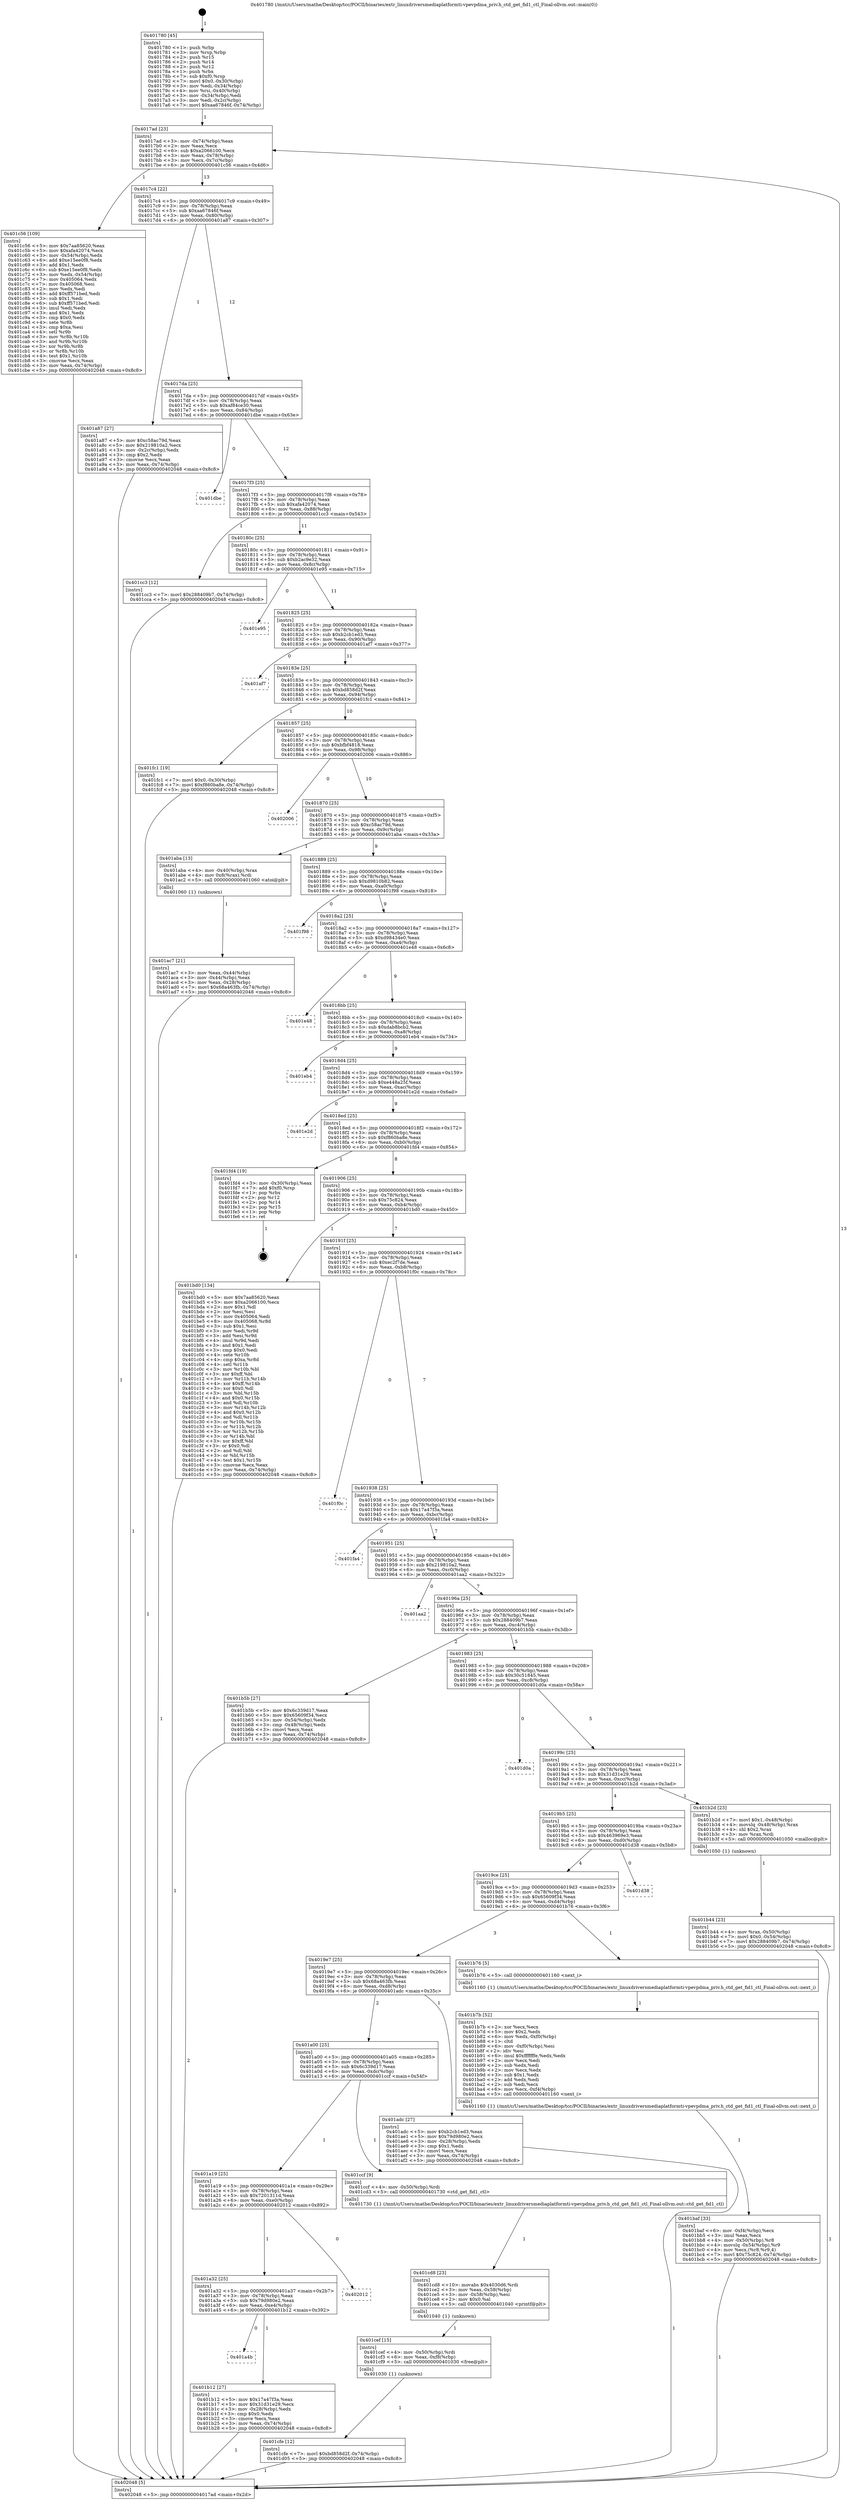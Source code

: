 digraph "0x401780" {
  label = "0x401780 (/mnt/c/Users/mathe/Desktop/tcc/POCII/binaries/extr_linuxdriversmediaplatformti-vpevpdma_priv.h_ctd_get_fid1_ctl_Final-ollvm.out::main(0))"
  labelloc = "t"
  node[shape=record]

  Entry [label="",width=0.3,height=0.3,shape=circle,fillcolor=black,style=filled]
  "0x4017ad" [label="{
     0x4017ad [23]\l
     | [instrs]\l
     &nbsp;&nbsp;0x4017ad \<+3\>: mov -0x74(%rbp),%eax\l
     &nbsp;&nbsp;0x4017b0 \<+2\>: mov %eax,%ecx\l
     &nbsp;&nbsp;0x4017b2 \<+6\>: sub $0xa2066100,%ecx\l
     &nbsp;&nbsp;0x4017b8 \<+3\>: mov %eax,-0x78(%rbp)\l
     &nbsp;&nbsp;0x4017bb \<+3\>: mov %ecx,-0x7c(%rbp)\l
     &nbsp;&nbsp;0x4017be \<+6\>: je 0000000000401c56 \<main+0x4d6\>\l
  }"]
  "0x401c56" [label="{
     0x401c56 [109]\l
     | [instrs]\l
     &nbsp;&nbsp;0x401c56 \<+5\>: mov $0x7aa85620,%eax\l
     &nbsp;&nbsp;0x401c5b \<+5\>: mov $0xafa42074,%ecx\l
     &nbsp;&nbsp;0x401c60 \<+3\>: mov -0x54(%rbp),%edx\l
     &nbsp;&nbsp;0x401c63 \<+6\>: add $0xe15ee0f8,%edx\l
     &nbsp;&nbsp;0x401c69 \<+3\>: add $0x1,%edx\l
     &nbsp;&nbsp;0x401c6c \<+6\>: sub $0xe15ee0f8,%edx\l
     &nbsp;&nbsp;0x401c72 \<+3\>: mov %edx,-0x54(%rbp)\l
     &nbsp;&nbsp;0x401c75 \<+7\>: mov 0x405064,%edx\l
     &nbsp;&nbsp;0x401c7c \<+7\>: mov 0x405068,%esi\l
     &nbsp;&nbsp;0x401c83 \<+2\>: mov %edx,%edi\l
     &nbsp;&nbsp;0x401c85 \<+6\>: add $0xff571bed,%edi\l
     &nbsp;&nbsp;0x401c8b \<+3\>: sub $0x1,%edi\l
     &nbsp;&nbsp;0x401c8e \<+6\>: sub $0xff571bed,%edi\l
     &nbsp;&nbsp;0x401c94 \<+3\>: imul %edi,%edx\l
     &nbsp;&nbsp;0x401c97 \<+3\>: and $0x1,%edx\l
     &nbsp;&nbsp;0x401c9a \<+3\>: cmp $0x0,%edx\l
     &nbsp;&nbsp;0x401c9d \<+4\>: sete %r8b\l
     &nbsp;&nbsp;0x401ca1 \<+3\>: cmp $0xa,%esi\l
     &nbsp;&nbsp;0x401ca4 \<+4\>: setl %r9b\l
     &nbsp;&nbsp;0x401ca8 \<+3\>: mov %r8b,%r10b\l
     &nbsp;&nbsp;0x401cab \<+3\>: and %r9b,%r10b\l
     &nbsp;&nbsp;0x401cae \<+3\>: xor %r9b,%r8b\l
     &nbsp;&nbsp;0x401cb1 \<+3\>: or %r8b,%r10b\l
     &nbsp;&nbsp;0x401cb4 \<+4\>: test $0x1,%r10b\l
     &nbsp;&nbsp;0x401cb8 \<+3\>: cmovne %ecx,%eax\l
     &nbsp;&nbsp;0x401cbb \<+3\>: mov %eax,-0x74(%rbp)\l
     &nbsp;&nbsp;0x401cbe \<+5\>: jmp 0000000000402048 \<main+0x8c8\>\l
  }"]
  "0x4017c4" [label="{
     0x4017c4 [22]\l
     | [instrs]\l
     &nbsp;&nbsp;0x4017c4 \<+5\>: jmp 00000000004017c9 \<main+0x49\>\l
     &nbsp;&nbsp;0x4017c9 \<+3\>: mov -0x78(%rbp),%eax\l
     &nbsp;&nbsp;0x4017cc \<+5\>: sub $0xaa67846f,%eax\l
     &nbsp;&nbsp;0x4017d1 \<+3\>: mov %eax,-0x80(%rbp)\l
     &nbsp;&nbsp;0x4017d4 \<+6\>: je 0000000000401a87 \<main+0x307\>\l
  }"]
  Exit [label="",width=0.3,height=0.3,shape=circle,fillcolor=black,style=filled,peripheries=2]
  "0x401a87" [label="{
     0x401a87 [27]\l
     | [instrs]\l
     &nbsp;&nbsp;0x401a87 \<+5\>: mov $0xc58ac79d,%eax\l
     &nbsp;&nbsp;0x401a8c \<+5\>: mov $0x219810a2,%ecx\l
     &nbsp;&nbsp;0x401a91 \<+3\>: mov -0x2c(%rbp),%edx\l
     &nbsp;&nbsp;0x401a94 \<+3\>: cmp $0x2,%edx\l
     &nbsp;&nbsp;0x401a97 \<+3\>: cmovne %ecx,%eax\l
     &nbsp;&nbsp;0x401a9a \<+3\>: mov %eax,-0x74(%rbp)\l
     &nbsp;&nbsp;0x401a9d \<+5\>: jmp 0000000000402048 \<main+0x8c8\>\l
  }"]
  "0x4017da" [label="{
     0x4017da [25]\l
     | [instrs]\l
     &nbsp;&nbsp;0x4017da \<+5\>: jmp 00000000004017df \<main+0x5f\>\l
     &nbsp;&nbsp;0x4017df \<+3\>: mov -0x78(%rbp),%eax\l
     &nbsp;&nbsp;0x4017e2 \<+5\>: sub $0xaf84ce30,%eax\l
     &nbsp;&nbsp;0x4017e7 \<+6\>: mov %eax,-0x84(%rbp)\l
     &nbsp;&nbsp;0x4017ed \<+6\>: je 0000000000401dbe \<main+0x63e\>\l
  }"]
  "0x402048" [label="{
     0x402048 [5]\l
     | [instrs]\l
     &nbsp;&nbsp;0x402048 \<+5\>: jmp 00000000004017ad \<main+0x2d\>\l
  }"]
  "0x401780" [label="{
     0x401780 [45]\l
     | [instrs]\l
     &nbsp;&nbsp;0x401780 \<+1\>: push %rbp\l
     &nbsp;&nbsp;0x401781 \<+3\>: mov %rsp,%rbp\l
     &nbsp;&nbsp;0x401784 \<+2\>: push %r15\l
     &nbsp;&nbsp;0x401786 \<+2\>: push %r14\l
     &nbsp;&nbsp;0x401788 \<+2\>: push %r12\l
     &nbsp;&nbsp;0x40178a \<+1\>: push %rbx\l
     &nbsp;&nbsp;0x40178b \<+7\>: sub $0xf0,%rsp\l
     &nbsp;&nbsp;0x401792 \<+7\>: movl $0x0,-0x30(%rbp)\l
     &nbsp;&nbsp;0x401799 \<+3\>: mov %edi,-0x34(%rbp)\l
     &nbsp;&nbsp;0x40179c \<+4\>: mov %rsi,-0x40(%rbp)\l
     &nbsp;&nbsp;0x4017a0 \<+3\>: mov -0x34(%rbp),%edi\l
     &nbsp;&nbsp;0x4017a3 \<+3\>: mov %edi,-0x2c(%rbp)\l
     &nbsp;&nbsp;0x4017a6 \<+7\>: movl $0xaa67846f,-0x74(%rbp)\l
  }"]
  "0x401cfe" [label="{
     0x401cfe [12]\l
     | [instrs]\l
     &nbsp;&nbsp;0x401cfe \<+7\>: movl $0xbd858d2f,-0x74(%rbp)\l
     &nbsp;&nbsp;0x401d05 \<+5\>: jmp 0000000000402048 \<main+0x8c8\>\l
  }"]
  "0x401dbe" [label="{
     0x401dbe\l
  }", style=dashed]
  "0x4017f3" [label="{
     0x4017f3 [25]\l
     | [instrs]\l
     &nbsp;&nbsp;0x4017f3 \<+5\>: jmp 00000000004017f8 \<main+0x78\>\l
     &nbsp;&nbsp;0x4017f8 \<+3\>: mov -0x78(%rbp),%eax\l
     &nbsp;&nbsp;0x4017fb \<+5\>: sub $0xafa42074,%eax\l
     &nbsp;&nbsp;0x401800 \<+6\>: mov %eax,-0x88(%rbp)\l
     &nbsp;&nbsp;0x401806 \<+6\>: je 0000000000401cc3 \<main+0x543\>\l
  }"]
  "0x401cef" [label="{
     0x401cef [15]\l
     | [instrs]\l
     &nbsp;&nbsp;0x401cef \<+4\>: mov -0x50(%rbp),%rdi\l
     &nbsp;&nbsp;0x401cf3 \<+6\>: mov %eax,-0xf8(%rbp)\l
     &nbsp;&nbsp;0x401cf9 \<+5\>: call 0000000000401030 \<free@plt\>\l
     | [calls]\l
     &nbsp;&nbsp;0x401030 \{1\} (unknown)\l
  }"]
  "0x401cc3" [label="{
     0x401cc3 [12]\l
     | [instrs]\l
     &nbsp;&nbsp;0x401cc3 \<+7\>: movl $0x288409b7,-0x74(%rbp)\l
     &nbsp;&nbsp;0x401cca \<+5\>: jmp 0000000000402048 \<main+0x8c8\>\l
  }"]
  "0x40180c" [label="{
     0x40180c [25]\l
     | [instrs]\l
     &nbsp;&nbsp;0x40180c \<+5\>: jmp 0000000000401811 \<main+0x91\>\l
     &nbsp;&nbsp;0x401811 \<+3\>: mov -0x78(%rbp),%eax\l
     &nbsp;&nbsp;0x401814 \<+5\>: sub $0xb2ac9e32,%eax\l
     &nbsp;&nbsp;0x401819 \<+6\>: mov %eax,-0x8c(%rbp)\l
     &nbsp;&nbsp;0x40181f \<+6\>: je 0000000000401e95 \<main+0x715\>\l
  }"]
  "0x401cd8" [label="{
     0x401cd8 [23]\l
     | [instrs]\l
     &nbsp;&nbsp;0x401cd8 \<+10\>: movabs $0x4030d6,%rdi\l
     &nbsp;&nbsp;0x401ce2 \<+3\>: mov %eax,-0x58(%rbp)\l
     &nbsp;&nbsp;0x401ce5 \<+3\>: mov -0x58(%rbp),%esi\l
     &nbsp;&nbsp;0x401ce8 \<+2\>: mov $0x0,%al\l
     &nbsp;&nbsp;0x401cea \<+5\>: call 0000000000401040 \<printf@plt\>\l
     | [calls]\l
     &nbsp;&nbsp;0x401040 \{1\} (unknown)\l
  }"]
  "0x401e95" [label="{
     0x401e95\l
  }", style=dashed]
  "0x401825" [label="{
     0x401825 [25]\l
     | [instrs]\l
     &nbsp;&nbsp;0x401825 \<+5\>: jmp 000000000040182a \<main+0xaa\>\l
     &nbsp;&nbsp;0x40182a \<+3\>: mov -0x78(%rbp),%eax\l
     &nbsp;&nbsp;0x40182d \<+5\>: sub $0xb2cb1ed3,%eax\l
     &nbsp;&nbsp;0x401832 \<+6\>: mov %eax,-0x90(%rbp)\l
     &nbsp;&nbsp;0x401838 \<+6\>: je 0000000000401af7 \<main+0x377\>\l
  }"]
  "0x401baf" [label="{
     0x401baf [33]\l
     | [instrs]\l
     &nbsp;&nbsp;0x401baf \<+6\>: mov -0xf4(%rbp),%ecx\l
     &nbsp;&nbsp;0x401bb5 \<+3\>: imul %eax,%ecx\l
     &nbsp;&nbsp;0x401bb8 \<+4\>: mov -0x50(%rbp),%r8\l
     &nbsp;&nbsp;0x401bbc \<+4\>: movslq -0x54(%rbp),%r9\l
     &nbsp;&nbsp;0x401bc0 \<+4\>: mov %ecx,(%r8,%r9,4)\l
     &nbsp;&nbsp;0x401bc4 \<+7\>: movl $0x75c824,-0x74(%rbp)\l
     &nbsp;&nbsp;0x401bcb \<+5\>: jmp 0000000000402048 \<main+0x8c8\>\l
  }"]
  "0x401af7" [label="{
     0x401af7\l
  }", style=dashed]
  "0x40183e" [label="{
     0x40183e [25]\l
     | [instrs]\l
     &nbsp;&nbsp;0x40183e \<+5\>: jmp 0000000000401843 \<main+0xc3\>\l
     &nbsp;&nbsp;0x401843 \<+3\>: mov -0x78(%rbp),%eax\l
     &nbsp;&nbsp;0x401846 \<+5\>: sub $0xbd858d2f,%eax\l
     &nbsp;&nbsp;0x40184b \<+6\>: mov %eax,-0x94(%rbp)\l
     &nbsp;&nbsp;0x401851 \<+6\>: je 0000000000401fc1 \<main+0x841\>\l
  }"]
  "0x401b7b" [label="{
     0x401b7b [52]\l
     | [instrs]\l
     &nbsp;&nbsp;0x401b7b \<+2\>: xor %ecx,%ecx\l
     &nbsp;&nbsp;0x401b7d \<+5\>: mov $0x2,%edx\l
     &nbsp;&nbsp;0x401b82 \<+6\>: mov %edx,-0xf0(%rbp)\l
     &nbsp;&nbsp;0x401b88 \<+1\>: cltd\l
     &nbsp;&nbsp;0x401b89 \<+6\>: mov -0xf0(%rbp),%esi\l
     &nbsp;&nbsp;0x401b8f \<+2\>: idiv %esi\l
     &nbsp;&nbsp;0x401b91 \<+6\>: imul $0xfffffffe,%edx,%edx\l
     &nbsp;&nbsp;0x401b97 \<+2\>: mov %ecx,%edi\l
     &nbsp;&nbsp;0x401b99 \<+2\>: sub %edx,%edi\l
     &nbsp;&nbsp;0x401b9b \<+2\>: mov %ecx,%edx\l
     &nbsp;&nbsp;0x401b9d \<+3\>: sub $0x1,%edx\l
     &nbsp;&nbsp;0x401ba0 \<+2\>: add %edx,%edi\l
     &nbsp;&nbsp;0x401ba2 \<+2\>: sub %edi,%ecx\l
     &nbsp;&nbsp;0x401ba4 \<+6\>: mov %ecx,-0xf4(%rbp)\l
     &nbsp;&nbsp;0x401baa \<+5\>: call 0000000000401160 \<next_i\>\l
     | [calls]\l
     &nbsp;&nbsp;0x401160 \{1\} (/mnt/c/Users/mathe/Desktop/tcc/POCII/binaries/extr_linuxdriversmediaplatformti-vpevpdma_priv.h_ctd_get_fid1_ctl_Final-ollvm.out::next_i)\l
  }"]
  "0x401fc1" [label="{
     0x401fc1 [19]\l
     | [instrs]\l
     &nbsp;&nbsp;0x401fc1 \<+7\>: movl $0x0,-0x30(%rbp)\l
     &nbsp;&nbsp;0x401fc8 \<+7\>: movl $0xf860ba8e,-0x74(%rbp)\l
     &nbsp;&nbsp;0x401fcf \<+5\>: jmp 0000000000402048 \<main+0x8c8\>\l
  }"]
  "0x401857" [label="{
     0x401857 [25]\l
     | [instrs]\l
     &nbsp;&nbsp;0x401857 \<+5\>: jmp 000000000040185c \<main+0xdc\>\l
     &nbsp;&nbsp;0x40185c \<+3\>: mov -0x78(%rbp),%eax\l
     &nbsp;&nbsp;0x40185f \<+5\>: sub $0xbfbf4818,%eax\l
     &nbsp;&nbsp;0x401864 \<+6\>: mov %eax,-0x98(%rbp)\l
     &nbsp;&nbsp;0x40186a \<+6\>: je 0000000000402006 \<main+0x886\>\l
  }"]
  "0x401b44" [label="{
     0x401b44 [23]\l
     | [instrs]\l
     &nbsp;&nbsp;0x401b44 \<+4\>: mov %rax,-0x50(%rbp)\l
     &nbsp;&nbsp;0x401b48 \<+7\>: movl $0x0,-0x54(%rbp)\l
     &nbsp;&nbsp;0x401b4f \<+7\>: movl $0x288409b7,-0x74(%rbp)\l
     &nbsp;&nbsp;0x401b56 \<+5\>: jmp 0000000000402048 \<main+0x8c8\>\l
  }"]
  "0x402006" [label="{
     0x402006\l
  }", style=dashed]
  "0x401870" [label="{
     0x401870 [25]\l
     | [instrs]\l
     &nbsp;&nbsp;0x401870 \<+5\>: jmp 0000000000401875 \<main+0xf5\>\l
     &nbsp;&nbsp;0x401875 \<+3\>: mov -0x78(%rbp),%eax\l
     &nbsp;&nbsp;0x401878 \<+5\>: sub $0xc58ac79d,%eax\l
     &nbsp;&nbsp;0x40187d \<+6\>: mov %eax,-0x9c(%rbp)\l
     &nbsp;&nbsp;0x401883 \<+6\>: je 0000000000401aba \<main+0x33a\>\l
  }"]
  "0x401a4b" [label="{
     0x401a4b\l
  }", style=dashed]
  "0x401aba" [label="{
     0x401aba [13]\l
     | [instrs]\l
     &nbsp;&nbsp;0x401aba \<+4\>: mov -0x40(%rbp),%rax\l
     &nbsp;&nbsp;0x401abe \<+4\>: mov 0x8(%rax),%rdi\l
     &nbsp;&nbsp;0x401ac2 \<+5\>: call 0000000000401060 \<atoi@plt\>\l
     | [calls]\l
     &nbsp;&nbsp;0x401060 \{1\} (unknown)\l
  }"]
  "0x401889" [label="{
     0x401889 [25]\l
     | [instrs]\l
     &nbsp;&nbsp;0x401889 \<+5\>: jmp 000000000040188e \<main+0x10e\>\l
     &nbsp;&nbsp;0x40188e \<+3\>: mov -0x78(%rbp),%eax\l
     &nbsp;&nbsp;0x401891 \<+5\>: sub $0xd9810b82,%eax\l
     &nbsp;&nbsp;0x401896 \<+6\>: mov %eax,-0xa0(%rbp)\l
     &nbsp;&nbsp;0x40189c \<+6\>: je 0000000000401f98 \<main+0x818\>\l
  }"]
  "0x401ac7" [label="{
     0x401ac7 [21]\l
     | [instrs]\l
     &nbsp;&nbsp;0x401ac7 \<+3\>: mov %eax,-0x44(%rbp)\l
     &nbsp;&nbsp;0x401aca \<+3\>: mov -0x44(%rbp),%eax\l
     &nbsp;&nbsp;0x401acd \<+3\>: mov %eax,-0x28(%rbp)\l
     &nbsp;&nbsp;0x401ad0 \<+7\>: movl $0x68a463fb,-0x74(%rbp)\l
     &nbsp;&nbsp;0x401ad7 \<+5\>: jmp 0000000000402048 \<main+0x8c8\>\l
  }"]
  "0x401b12" [label="{
     0x401b12 [27]\l
     | [instrs]\l
     &nbsp;&nbsp;0x401b12 \<+5\>: mov $0x17a47f3a,%eax\l
     &nbsp;&nbsp;0x401b17 \<+5\>: mov $0x31d31e29,%ecx\l
     &nbsp;&nbsp;0x401b1c \<+3\>: mov -0x28(%rbp),%edx\l
     &nbsp;&nbsp;0x401b1f \<+3\>: cmp $0x0,%edx\l
     &nbsp;&nbsp;0x401b22 \<+3\>: cmove %ecx,%eax\l
     &nbsp;&nbsp;0x401b25 \<+3\>: mov %eax,-0x74(%rbp)\l
     &nbsp;&nbsp;0x401b28 \<+5\>: jmp 0000000000402048 \<main+0x8c8\>\l
  }"]
  "0x401f98" [label="{
     0x401f98\l
  }", style=dashed]
  "0x4018a2" [label="{
     0x4018a2 [25]\l
     | [instrs]\l
     &nbsp;&nbsp;0x4018a2 \<+5\>: jmp 00000000004018a7 \<main+0x127\>\l
     &nbsp;&nbsp;0x4018a7 \<+3\>: mov -0x78(%rbp),%eax\l
     &nbsp;&nbsp;0x4018aa \<+5\>: sub $0xd98434e0,%eax\l
     &nbsp;&nbsp;0x4018af \<+6\>: mov %eax,-0xa4(%rbp)\l
     &nbsp;&nbsp;0x4018b5 \<+6\>: je 0000000000401e48 \<main+0x6c8\>\l
  }"]
  "0x401a32" [label="{
     0x401a32 [25]\l
     | [instrs]\l
     &nbsp;&nbsp;0x401a32 \<+5\>: jmp 0000000000401a37 \<main+0x2b7\>\l
     &nbsp;&nbsp;0x401a37 \<+3\>: mov -0x78(%rbp),%eax\l
     &nbsp;&nbsp;0x401a3a \<+5\>: sub $0x79d980e2,%eax\l
     &nbsp;&nbsp;0x401a3f \<+6\>: mov %eax,-0xe4(%rbp)\l
     &nbsp;&nbsp;0x401a45 \<+6\>: je 0000000000401b12 \<main+0x392\>\l
  }"]
  "0x401e48" [label="{
     0x401e48\l
  }", style=dashed]
  "0x4018bb" [label="{
     0x4018bb [25]\l
     | [instrs]\l
     &nbsp;&nbsp;0x4018bb \<+5\>: jmp 00000000004018c0 \<main+0x140\>\l
     &nbsp;&nbsp;0x4018c0 \<+3\>: mov -0x78(%rbp),%eax\l
     &nbsp;&nbsp;0x4018c3 \<+5\>: sub $0xdab8bcb2,%eax\l
     &nbsp;&nbsp;0x4018c8 \<+6\>: mov %eax,-0xa8(%rbp)\l
     &nbsp;&nbsp;0x4018ce \<+6\>: je 0000000000401eb4 \<main+0x734\>\l
  }"]
  "0x402012" [label="{
     0x402012\l
  }", style=dashed]
  "0x401eb4" [label="{
     0x401eb4\l
  }", style=dashed]
  "0x4018d4" [label="{
     0x4018d4 [25]\l
     | [instrs]\l
     &nbsp;&nbsp;0x4018d4 \<+5\>: jmp 00000000004018d9 \<main+0x159\>\l
     &nbsp;&nbsp;0x4018d9 \<+3\>: mov -0x78(%rbp),%eax\l
     &nbsp;&nbsp;0x4018dc \<+5\>: sub $0xe448a25f,%eax\l
     &nbsp;&nbsp;0x4018e1 \<+6\>: mov %eax,-0xac(%rbp)\l
     &nbsp;&nbsp;0x4018e7 \<+6\>: je 0000000000401e2d \<main+0x6ad\>\l
  }"]
  "0x401a19" [label="{
     0x401a19 [25]\l
     | [instrs]\l
     &nbsp;&nbsp;0x401a19 \<+5\>: jmp 0000000000401a1e \<main+0x29e\>\l
     &nbsp;&nbsp;0x401a1e \<+3\>: mov -0x78(%rbp),%eax\l
     &nbsp;&nbsp;0x401a21 \<+5\>: sub $0x7201311d,%eax\l
     &nbsp;&nbsp;0x401a26 \<+6\>: mov %eax,-0xe0(%rbp)\l
     &nbsp;&nbsp;0x401a2c \<+6\>: je 0000000000402012 \<main+0x892\>\l
  }"]
  "0x401e2d" [label="{
     0x401e2d\l
  }", style=dashed]
  "0x4018ed" [label="{
     0x4018ed [25]\l
     | [instrs]\l
     &nbsp;&nbsp;0x4018ed \<+5\>: jmp 00000000004018f2 \<main+0x172\>\l
     &nbsp;&nbsp;0x4018f2 \<+3\>: mov -0x78(%rbp),%eax\l
     &nbsp;&nbsp;0x4018f5 \<+5\>: sub $0xf860ba8e,%eax\l
     &nbsp;&nbsp;0x4018fa \<+6\>: mov %eax,-0xb0(%rbp)\l
     &nbsp;&nbsp;0x401900 \<+6\>: je 0000000000401fd4 \<main+0x854\>\l
  }"]
  "0x401ccf" [label="{
     0x401ccf [9]\l
     | [instrs]\l
     &nbsp;&nbsp;0x401ccf \<+4\>: mov -0x50(%rbp),%rdi\l
     &nbsp;&nbsp;0x401cd3 \<+5\>: call 0000000000401730 \<ctd_get_fid1_ctl\>\l
     | [calls]\l
     &nbsp;&nbsp;0x401730 \{1\} (/mnt/c/Users/mathe/Desktop/tcc/POCII/binaries/extr_linuxdriversmediaplatformti-vpevpdma_priv.h_ctd_get_fid1_ctl_Final-ollvm.out::ctd_get_fid1_ctl)\l
  }"]
  "0x401fd4" [label="{
     0x401fd4 [19]\l
     | [instrs]\l
     &nbsp;&nbsp;0x401fd4 \<+3\>: mov -0x30(%rbp),%eax\l
     &nbsp;&nbsp;0x401fd7 \<+7\>: add $0xf0,%rsp\l
     &nbsp;&nbsp;0x401fde \<+1\>: pop %rbx\l
     &nbsp;&nbsp;0x401fdf \<+2\>: pop %r12\l
     &nbsp;&nbsp;0x401fe1 \<+2\>: pop %r14\l
     &nbsp;&nbsp;0x401fe3 \<+2\>: pop %r15\l
     &nbsp;&nbsp;0x401fe5 \<+1\>: pop %rbp\l
     &nbsp;&nbsp;0x401fe6 \<+1\>: ret\l
  }"]
  "0x401906" [label="{
     0x401906 [25]\l
     | [instrs]\l
     &nbsp;&nbsp;0x401906 \<+5\>: jmp 000000000040190b \<main+0x18b\>\l
     &nbsp;&nbsp;0x40190b \<+3\>: mov -0x78(%rbp),%eax\l
     &nbsp;&nbsp;0x40190e \<+5\>: sub $0x75c824,%eax\l
     &nbsp;&nbsp;0x401913 \<+6\>: mov %eax,-0xb4(%rbp)\l
     &nbsp;&nbsp;0x401919 \<+6\>: je 0000000000401bd0 \<main+0x450\>\l
  }"]
  "0x401a00" [label="{
     0x401a00 [25]\l
     | [instrs]\l
     &nbsp;&nbsp;0x401a00 \<+5\>: jmp 0000000000401a05 \<main+0x285\>\l
     &nbsp;&nbsp;0x401a05 \<+3\>: mov -0x78(%rbp),%eax\l
     &nbsp;&nbsp;0x401a08 \<+5\>: sub $0x6c339d17,%eax\l
     &nbsp;&nbsp;0x401a0d \<+6\>: mov %eax,-0xdc(%rbp)\l
     &nbsp;&nbsp;0x401a13 \<+6\>: je 0000000000401ccf \<main+0x54f\>\l
  }"]
  "0x401bd0" [label="{
     0x401bd0 [134]\l
     | [instrs]\l
     &nbsp;&nbsp;0x401bd0 \<+5\>: mov $0x7aa85620,%eax\l
     &nbsp;&nbsp;0x401bd5 \<+5\>: mov $0xa2066100,%ecx\l
     &nbsp;&nbsp;0x401bda \<+2\>: mov $0x1,%dl\l
     &nbsp;&nbsp;0x401bdc \<+2\>: xor %esi,%esi\l
     &nbsp;&nbsp;0x401bde \<+7\>: mov 0x405064,%edi\l
     &nbsp;&nbsp;0x401be5 \<+8\>: mov 0x405068,%r8d\l
     &nbsp;&nbsp;0x401bed \<+3\>: sub $0x1,%esi\l
     &nbsp;&nbsp;0x401bf0 \<+3\>: mov %edi,%r9d\l
     &nbsp;&nbsp;0x401bf3 \<+3\>: add %esi,%r9d\l
     &nbsp;&nbsp;0x401bf6 \<+4\>: imul %r9d,%edi\l
     &nbsp;&nbsp;0x401bfa \<+3\>: and $0x1,%edi\l
     &nbsp;&nbsp;0x401bfd \<+3\>: cmp $0x0,%edi\l
     &nbsp;&nbsp;0x401c00 \<+4\>: sete %r10b\l
     &nbsp;&nbsp;0x401c04 \<+4\>: cmp $0xa,%r8d\l
     &nbsp;&nbsp;0x401c08 \<+4\>: setl %r11b\l
     &nbsp;&nbsp;0x401c0c \<+3\>: mov %r10b,%bl\l
     &nbsp;&nbsp;0x401c0f \<+3\>: xor $0xff,%bl\l
     &nbsp;&nbsp;0x401c12 \<+3\>: mov %r11b,%r14b\l
     &nbsp;&nbsp;0x401c15 \<+4\>: xor $0xff,%r14b\l
     &nbsp;&nbsp;0x401c19 \<+3\>: xor $0x0,%dl\l
     &nbsp;&nbsp;0x401c1c \<+3\>: mov %bl,%r15b\l
     &nbsp;&nbsp;0x401c1f \<+4\>: and $0x0,%r15b\l
     &nbsp;&nbsp;0x401c23 \<+3\>: and %dl,%r10b\l
     &nbsp;&nbsp;0x401c26 \<+3\>: mov %r14b,%r12b\l
     &nbsp;&nbsp;0x401c29 \<+4\>: and $0x0,%r12b\l
     &nbsp;&nbsp;0x401c2d \<+3\>: and %dl,%r11b\l
     &nbsp;&nbsp;0x401c30 \<+3\>: or %r10b,%r15b\l
     &nbsp;&nbsp;0x401c33 \<+3\>: or %r11b,%r12b\l
     &nbsp;&nbsp;0x401c36 \<+3\>: xor %r12b,%r15b\l
     &nbsp;&nbsp;0x401c39 \<+3\>: or %r14b,%bl\l
     &nbsp;&nbsp;0x401c3c \<+3\>: xor $0xff,%bl\l
     &nbsp;&nbsp;0x401c3f \<+3\>: or $0x0,%dl\l
     &nbsp;&nbsp;0x401c42 \<+2\>: and %dl,%bl\l
     &nbsp;&nbsp;0x401c44 \<+3\>: or %bl,%r15b\l
     &nbsp;&nbsp;0x401c47 \<+4\>: test $0x1,%r15b\l
     &nbsp;&nbsp;0x401c4b \<+3\>: cmovne %ecx,%eax\l
     &nbsp;&nbsp;0x401c4e \<+3\>: mov %eax,-0x74(%rbp)\l
     &nbsp;&nbsp;0x401c51 \<+5\>: jmp 0000000000402048 \<main+0x8c8\>\l
  }"]
  "0x40191f" [label="{
     0x40191f [25]\l
     | [instrs]\l
     &nbsp;&nbsp;0x40191f \<+5\>: jmp 0000000000401924 \<main+0x1a4\>\l
     &nbsp;&nbsp;0x401924 \<+3\>: mov -0x78(%rbp),%eax\l
     &nbsp;&nbsp;0x401927 \<+5\>: sub $0xec2f7de,%eax\l
     &nbsp;&nbsp;0x40192c \<+6\>: mov %eax,-0xb8(%rbp)\l
     &nbsp;&nbsp;0x401932 \<+6\>: je 0000000000401f0c \<main+0x78c\>\l
  }"]
  "0x401adc" [label="{
     0x401adc [27]\l
     | [instrs]\l
     &nbsp;&nbsp;0x401adc \<+5\>: mov $0xb2cb1ed3,%eax\l
     &nbsp;&nbsp;0x401ae1 \<+5\>: mov $0x79d980e2,%ecx\l
     &nbsp;&nbsp;0x401ae6 \<+3\>: mov -0x28(%rbp),%edx\l
     &nbsp;&nbsp;0x401ae9 \<+3\>: cmp $0x1,%edx\l
     &nbsp;&nbsp;0x401aec \<+3\>: cmovl %ecx,%eax\l
     &nbsp;&nbsp;0x401aef \<+3\>: mov %eax,-0x74(%rbp)\l
     &nbsp;&nbsp;0x401af2 \<+5\>: jmp 0000000000402048 \<main+0x8c8\>\l
  }"]
  "0x401f0c" [label="{
     0x401f0c\l
  }", style=dashed]
  "0x401938" [label="{
     0x401938 [25]\l
     | [instrs]\l
     &nbsp;&nbsp;0x401938 \<+5\>: jmp 000000000040193d \<main+0x1bd\>\l
     &nbsp;&nbsp;0x40193d \<+3\>: mov -0x78(%rbp),%eax\l
     &nbsp;&nbsp;0x401940 \<+5\>: sub $0x17a47f3a,%eax\l
     &nbsp;&nbsp;0x401945 \<+6\>: mov %eax,-0xbc(%rbp)\l
     &nbsp;&nbsp;0x40194b \<+6\>: je 0000000000401fa4 \<main+0x824\>\l
  }"]
  "0x4019e7" [label="{
     0x4019e7 [25]\l
     | [instrs]\l
     &nbsp;&nbsp;0x4019e7 \<+5\>: jmp 00000000004019ec \<main+0x26c\>\l
     &nbsp;&nbsp;0x4019ec \<+3\>: mov -0x78(%rbp),%eax\l
     &nbsp;&nbsp;0x4019ef \<+5\>: sub $0x68a463fb,%eax\l
     &nbsp;&nbsp;0x4019f4 \<+6\>: mov %eax,-0xd8(%rbp)\l
     &nbsp;&nbsp;0x4019fa \<+6\>: je 0000000000401adc \<main+0x35c\>\l
  }"]
  "0x401fa4" [label="{
     0x401fa4\l
  }", style=dashed]
  "0x401951" [label="{
     0x401951 [25]\l
     | [instrs]\l
     &nbsp;&nbsp;0x401951 \<+5\>: jmp 0000000000401956 \<main+0x1d6\>\l
     &nbsp;&nbsp;0x401956 \<+3\>: mov -0x78(%rbp),%eax\l
     &nbsp;&nbsp;0x401959 \<+5\>: sub $0x219810a2,%eax\l
     &nbsp;&nbsp;0x40195e \<+6\>: mov %eax,-0xc0(%rbp)\l
     &nbsp;&nbsp;0x401964 \<+6\>: je 0000000000401aa2 \<main+0x322\>\l
  }"]
  "0x401b76" [label="{
     0x401b76 [5]\l
     | [instrs]\l
     &nbsp;&nbsp;0x401b76 \<+5\>: call 0000000000401160 \<next_i\>\l
     | [calls]\l
     &nbsp;&nbsp;0x401160 \{1\} (/mnt/c/Users/mathe/Desktop/tcc/POCII/binaries/extr_linuxdriversmediaplatformti-vpevpdma_priv.h_ctd_get_fid1_ctl_Final-ollvm.out::next_i)\l
  }"]
  "0x401aa2" [label="{
     0x401aa2\l
  }", style=dashed]
  "0x40196a" [label="{
     0x40196a [25]\l
     | [instrs]\l
     &nbsp;&nbsp;0x40196a \<+5\>: jmp 000000000040196f \<main+0x1ef\>\l
     &nbsp;&nbsp;0x40196f \<+3\>: mov -0x78(%rbp),%eax\l
     &nbsp;&nbsp;0x401972 \<+5\>: sub $0x288409b7,%eax\l
     &nbsp;&nbsp;0x401977 \<+6\>: mov %eax,-0xc4(%rbp)\l
     &nbsp;&nbsp;0x40197d \<+6\>: je 0000000000401b5b \<main+0x3db\>\l
  }"]
  "0x4019ce" [label="{
     0x4019ce [25]\l
     | [instrs]\l
     &nbsp;&nbsp;0x4019ce \<+5\>: jmp 00000000004019d3 \<main+0x253\>\l
     &nbsp;&nbsp;0x4019d3 \<+3\>: mov -0x78(%rbp),%eax\l
     &nbsp;&nbsp;0x4019d6 \<+5\>: sub $0x65609f34,%eax\l
     &nbsp;&nbsp;0x4019db \<+6\>: mov %eax,-0xd4(%rbp)\l
     &nbsp;&nbsp;0x4019e1 \<+6\>: je 0000000000401b76 \<main+0x3f6\>\l
  }"]
  "0x401b5b" [label="{
     0x401b5b [27]\l
     | [instrs]\l
     &nbsp;&nbsp;0x401b5b \<+5\>: mov $0x6c339d17,%eax\l
     &nbsp;&nbsp;0x401b60 \<+5\>: mov $0x65609f34,%ecx\l
     &nbsp;&nbsp;0x401b65 \<+3\>: mov -0x54(%rbp),%edx\l
     &nbsp;&nbsp;0x401b68 \<+3\>: cmp -0x48(%rbp),%edx\l
     &nbsp;&nbsp;0x401b6b \<+3\>: cmovl %ecx,%eax\l
     &nbsp;&nbsp;0x401b6e \<+3\>: mov %eax,-0x74(%rbp)\l
     &nbsp;&nbsp;0x401b71 \<+5\>: jmp 0000000000402048 \<main+0x8c8\>\l
  }"]
  "0x401983" [label="{
     0x401983 [25]\l
     | [instrs]\l
     &nbsp;&nbsp;0x401983 \<+5\>: jmp 0000000000401988 \<main+0x208\>\l
     &nbsp;&nbsp;0x401988 \<+3\>: mov -0x78(%rbp),%eax\l
     &nbsp;&nbsp;0x40198b \<+5\>: sub $0x30c51845,%eax\l
     &nbsp;&nbsp;0x401990 \<+6\>: mov %eax,-0xc8(%rbp)\l
     &nbsp;&nbsp;0x401996 \<+6\>: je 0000000000401d0a \<main+0x58a\>\l
  }"]
  "0x401d38" [label="{
     0x401d38\l
  }", style=dashed]
  "0x401d0a" [label="{
     0x401d0a\l
  }", style=dashed]
  "0x40199c" [label="{
     0x40199c [25]\l
     | [instrs]\l
     &nbsp;&nbsp;0x40199c \<+5\>: jmp 00000000004019a1 \<main+0x221\>\l
     &nbsp;&nbsp;0x4019a1 \<+3\>: mov -0x78(%rbp),%eax\l
     &nbsp;&nbsp;0x4019a4 \<+5\>: sub $0x31d31e29,%eax\l
     &nbsp;&nbsp;0x4019a9 \<+6\>: mov %eax,-0xcc(%rbp)\l
     &nbsp;&nbsp;0x4019af \<+6\>: je 0000000000401b2d \<main+0x3ad\>\l
  }"]
  "0x4019b5" [label="{
     0x4019b5 [25]\l
     | [instrs]\l
     &nbsp;&nbsp;0x4019b5 \<+5\>: jmp 00000000004019ba \<main+0x23a\>\l
     &nbsp;&nbsp;0x4019ba \<+3\>: mov -0x78(%rbp),%eax\l
     &nbsp;&nbsp;0x4019bd \<+5\>: sub $0x463969e3,%eax\l
     &nbsp;&nbsp;0x4019c2 \<+6\>: mov %eax,-0xd0(%rbp)\l
     &nbsp;&nbsp;0x4019c8 \<+6\>: je 0000000000401d38 \<main+0x5b8\>\l
  }"]
  "0x401b2d" [label="{
     0x401b2d [23]\l
     | [instrs]\l
     &nbsp;&nbsp;0x401b2d \<+7\>: movl $0x1,-0x48(%rbp)\l
     &nbsp;&nbsp;0x401b34 \<+4\>: movslq -0x48(%rbp),%rax\l
     &nbsp;&nbsp;0x401b38 \<+4\>: shl $0x2,%rax\l
     &nbsp;&nbsp;0x401b3c \<+3\>: mov %rax,%rdi\l
     &nbsp;&nbsp;0x401b3f \<+5\>: call 0000000000401050 \<malloc@plt\>\l
     | [calls]\l
     &nbsp;&nbsp;0x401050 \{1\} (unknown)\l
  }"]
  Entry -> "0x401780" [label=" 1"]
  "0x4017ad" -> "0x401c56" [label=" 1"]
  "0x4017ad" -> "0x4017c4" [label=" 13"]
  "0x401fd4" -> Exit [label=" 1"]
  "0x4017c4" -> "0x401a87" [label=" 1"]
  "0x4017c4" -> "0x4017da" [label=" 12"]
  "0x401a87" -> "0x402048" [label=" 1"]
  "0x401780" -> "0x4017ad" [label=" 1"]
  "0x402048" -> "0x4017ad" [label=" 13"]
  "0x401fc1" -> "0x402048" [label=" 1"]
  "0x4017da" -> "0x401dbe" [label=" 0"]
  "0x4017da" -> "0x4017f3" [label=" 12"]
  "0x401cfe" -> "0x402048" [label=" 1"]
  "0x4017f3" -> "0x401cc3" [label=" 1"]
  "0x4017f3" -> "0x40180c" [label=" 11"]
  "0x401cef" -> "0x401cfe" [label=" 1"]
  "0x40180c" -> "0x401e95" [label=" 0"]
  "0x40180c" -> "0x401825" [label=" 11"]
  "0x401cd8" -> "0x401cef" [label=" 1"]
  "0x401825" -> "0x401af7" [label=" 0"]
  "0x401825" -> "0x40183e" [label=" 11"]
  "0x401ccf" -> "0x401cd8" [label=" 1"]
  "0x40183e" -> "0x401fc1" [label=" 1"]
  "0x40183e" -> "0x401857" [label=" 10"]
  "0x401cc3" -> "0x402048" [label=" 1"]
  "0x401857" -> "0x402006" [label=" 0"]
  "0x401857" -> "0x401870" [label=" 10"]
  "0x401c56" -> "0x402048" [label=" 1"]
  "0x401870" -> "0x401aba" [label=" 1"]
  "0x401870" -> "0x401889" [label=" 9"]
  "0x401aba" -> "0x401ac7" [label=" 1"]
  "0x401ac7" -> "0x402048" [label=" 1"]
  "0x401bd0" -> "0x402048" [label=" 1"]
  "0x401889" -> "0x401f98" [label=" 0"]
  "0x401889" -> "0x4018a2" [label=" 9"]
  "0x401baf" -> "0x402048" [label=" 1"]
  "0x4018a2" -> "0x401e48" [label=" 0"]
  "0x4018a2" -> "0x4018bb" [label=" 9"]
  "0x401b76" -> "0x401b7b" [label=" 1"]
  "0x4018bb" -> "0x401eb4" [label=" 0"]
  "0x4018bb" -> "0x4018d4" [label=" 9"]
  "0x401b5b" -> "0x402048" [label=" 2"]
  "0x4018d4" -> "0x401e2d" [label=" 0"]
  "0x4018d4" -> "0x4018ed" [label=" 9"]
  "0x401b2d" -> "0x401b44" [label=" 1"]
  "0x4018ed" -> "0x401fd4" [label=" 1"]
  "0x4018ed" -> "0x401906" [label=" 8"]
  "0x401b12" -> "0x402048" [label=" 1"]
  "0x401906" -> "0x401bd0" [label=" 1"]
  "0x401906" -> "0x40191f" [label=" 7"]
  "0x401a32" -> "0x401b12" [label=" 1"]
  "0x40191f" -> "0x401f0c" [label=" 0"]
  "0x40191f" -> "0x401938" [label=" 7"]
  "0x401b7b" -> "0x401baf" [label=" 1"]
  "0x401938" -> "0x401fa4" [label=" 0"]
  "0x401938" -> "0x401951" [label=" 7"]
  "0x401a19" -> "0x402012" [label=" 0"]
  "0x401951" -> "0x401aa2" [label=" 0"]
  "0x401951" -> "0x40196a" [label=" 7"]
  "0x401b44" -> "0x402048" [label=" 1"]
  "0x40196a" -> "0x401b5b" [label=" 2"]
  "0x40196a" -> "0x401983" [label=" 5"]
  "0x401a00" -> "0x401ccf" [label=" 1"]
  "0x401983" -> "0x401d0a" [label=" 0"]
  "0x401983" -> "0x40199c" [label=" 5"]
  "0x401a32" -> "0x401a4b" [label=" 0"]
  "0x40199c" -> "0x401b2d" [label=" 1"]
  "0x40199c" -> "0x4019b5" [label=" 4"]
  "0x401adc" -> "0x402048" [label=" 1"]
  "0x4019b5" -> "0x401d38" [label=" 0"]
  "0x4019b5" -> "0x4019ce" [label=" 4"]
  "0x401a00" -> "0x401a19" [label=" 1"]
  "0x4019ce" -> "0x401b76" [label=" 1"]
  "0x4019ce" -> "0x4019e7" [label=" 3"]
  "0x401a19" -> "0x401a32" [label=" 1"]
  "0x4019e7" -> "0x401adc" [label=" 1"]
  "0x4019e7" -> "0x401a00" [label=" 2"]
}
